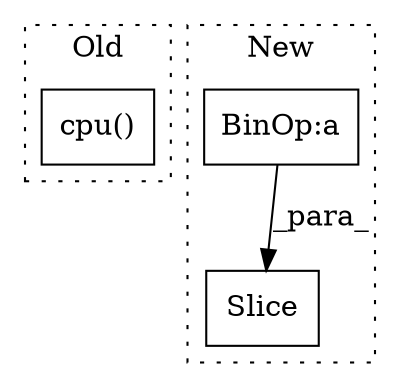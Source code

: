 digraph G {
subgraph cluster0 {
1 [label="cpu()" a="75" s="15110" l="20" shape="box"];
label = "Old";
style="dotted";
}
subgraph cluster1 {
2 [label="Slice" a="80" s="14167" l="23" shape="box"];
3 [label="BinOp:a" a="82" s="14172" l="3" shape="box"];
label = "New";
style="dotted";
}
3 -> 2 [label="_para_"];
}